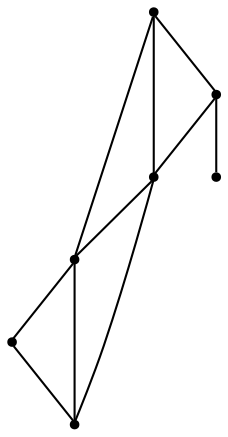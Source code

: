 graph {
  node [shape=point,comment="{\"directed\":false,\"doi\":\"10.1007/978-3-540-77537-9_20\",\"figure\":\"1 (2)\"}"]

  v0 [pos="1236.7946916624555,840.3173734491525"]
  v1 [pos="1032.7679853661116,703.267534914884"]
  v2 [pos="1163.4902042122774,703.267534914884"]
  v3 [pos="1259.1238103112507,728.7767872897064"]
  v4 [pos="1131.5915087322855,784.0469189036978"]
  v5 [pos="1096.5028800786927,868.9527621876111"]
  v6 [pos="1102.8826191746912,623.6136414267802"]

  v0 -- v1 [id="-1",pos="1236.7946916624555,840.3173734491525 1187.0326949008675,806.3049309470439 1200.6219781919967,786.0059058449488 1168.5731262916743,755.7575854214757 1152.444545231309,740.7687690041284 1129.6192423266034,733.7827904441142 1109.345835060297,726.5093335238372 1088.1800151026525,719.394116904519 1066.905904370685,712.8169681895865 1032.7679853661116,703.267534914884"]
  v1 -- v5 [id="-2",pos="1032.7679853661116,703.267534914884 1096.5028800786927,868.9527621876111 1096.5028800786927,868.9527621876111 1096.5028800786927,868.9527621876111"]
  v1 -- v4 [id="-3",pos="1032.7679853661116,703.267534914884 1131.5915087322855,784.0469189036978 1131.5915087322855,784.0469189036978 1131.5915087322855,784.0469189036978"]
  v2 -- v3 [id="-5",pos="1163.4902042122774,703.267534914884 1259.1238103112507,728.7767872897064 1259.1238103112507,728.7767872897064 1259.1238103112507,728.7767872897064"]
  v4 -- v5 [id="-7",pos="1131.5915087322855,784.0469189036978 1096.5028800786927,868.9527621876111 1096.5028800786927,868.9527621876111 1096.5028800786927,868.9527621876111"]
  v6 -- v1 [id="-9",pos="1102.8826191746912,623.6136414267802 1032.7679853661116,703.267534914884 1032.7679853661116,703.267534914884 1032.7679853661116,703.267534914884"]
  v6 -- v2 [id="-13",pos="1102.8826191746912,623.6136414267802 1163.4902042122774,703.267534914884 1163.4902042122774,703.267534914884 1163.4902042122774,703.267534914884"]
  v0 -- v5 [id="-4",pos="1236.7946916624555,840.3173734491525 1096.5028800786927,868.9527621876111 1096.5028800786927,868.9527621876111 1096.5028800786927,868.9527621876111"]
  v2 -- v0 [id="-6",pos="1163.4902042122774,703.267534914884 1236.7946916624555,840.3173734491525 1236.7946916624555,840.3173734491525 1236.7946916624555,840.3173734491525"]
  v6 -- v0 [id="-8",pos="1102.8826191746912,623.6136414267802 1117.2099594471065,623.1132891568272 1117.2099594471065,623.1132891568272 1117.2099594471065,623.1132891568272 1118.2023915845293,623.467676197399 1118.2023915845293,623.467676197399 1118.2023915845293,623.467676197399 1119.6158979548964,623.9637671730737 1119.6158979548964,623.9637671730737 1119.6158979548964,623.9637671730737 1121.4590043888536,624.6722868485887 1121.4590043888536,624.6722868485887 1121.4590043888536,624.6722868485887 1123.656378173828,625.4517856944693 1123.656378173828,625.4517856944693 1123.656378173828,625.4517856944693 1134.0933946476425,629.315698380904 1144.567822975336,633.0961660211739 1154.9713723825853,637.0643850153145 1181.2617255632267,646.9513509576973 1207.7273036513218,657.0466751098635 1233.46729537609,668.2964920043947 1262.7056771921557,681.2638012972748 1290.7181209120638,696.2566882046789 1305.1622777894486,726.4383543534715 1314.8444401230922,746.6083958018912 1315.323922658521,770.2210542158649 1304.4533613338026,790.0323837280275 1292.9280925662017,811.8362181230027 1269.1229553932367,821.8272359674629 1236.7946916624555,840.3173734491525"]
}